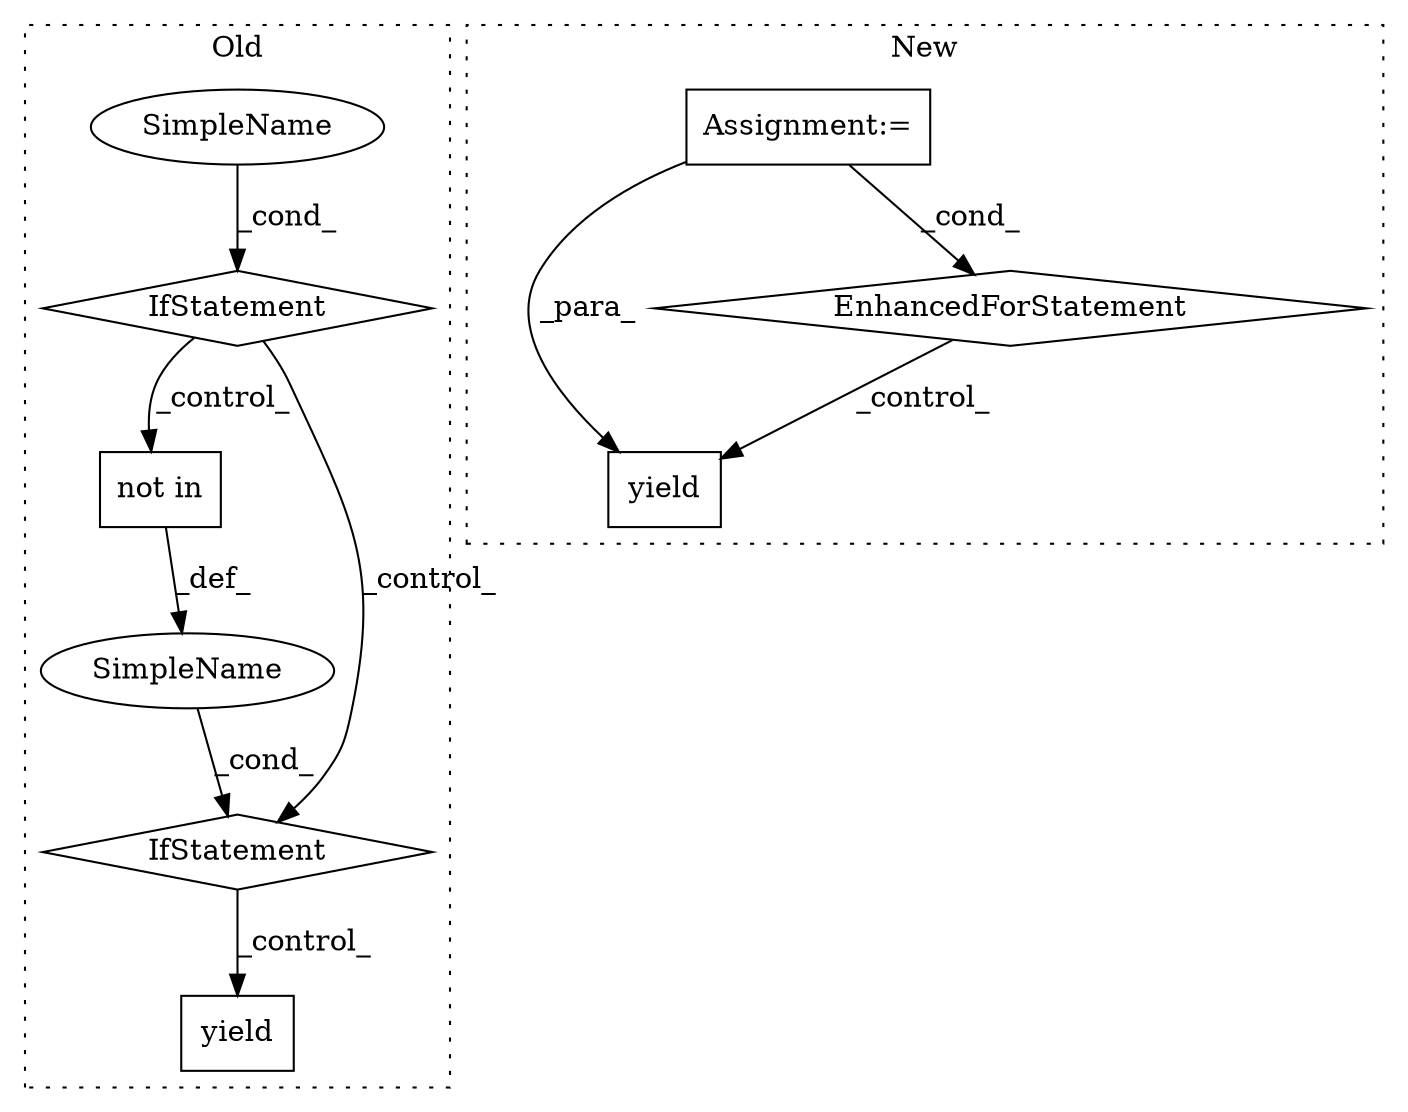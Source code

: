 digraph G {
subgraph cluster0 {
1 [label="not in" a="108" s="2548" l="35" shape="box"];
3 [label="IfStatement" a="25" s="2536,2583" l="12,2" shape="diamond"];
4 [label="SimpleName" a="42" s="" l="" shape="ellipse"];
5 [label="yield" a="112" s="2597" l="18" shape="box"];
8 [label="IfStatement" a="25" s="2127,2152" l="4,2" shape="diamond"];
9 [label="SimpleName" a="42" s="" l="" shape="ellipse"];
label = "Old";
style="dotted";
}
subgraph cluster1 {
2 [label="yield" a="112" s="2537" l="20" shape="box"];
6 [label="EnhancedForStatement" a="70" s="2221,2327" l="61,2" shape="diamond"];
7 [label="Assignment:=" a="7" s="2221,2327" l="61,2" shape="box"];
label = "New";
style="dotted";
}
1 -> 4 [label="_def_"];
3 -> 5 [label="_control_"];
4 -> 3 [label="_cond_"];
6 -> 2 [label="_control_"];
7 -> 2 [label="_para_"];
7 -> 6 [label="_cond_"];
8 -> 1 [label="_control_"];
8 -> 3 [label="_control_"];
9 -> 8 [label="_cond_"];
}